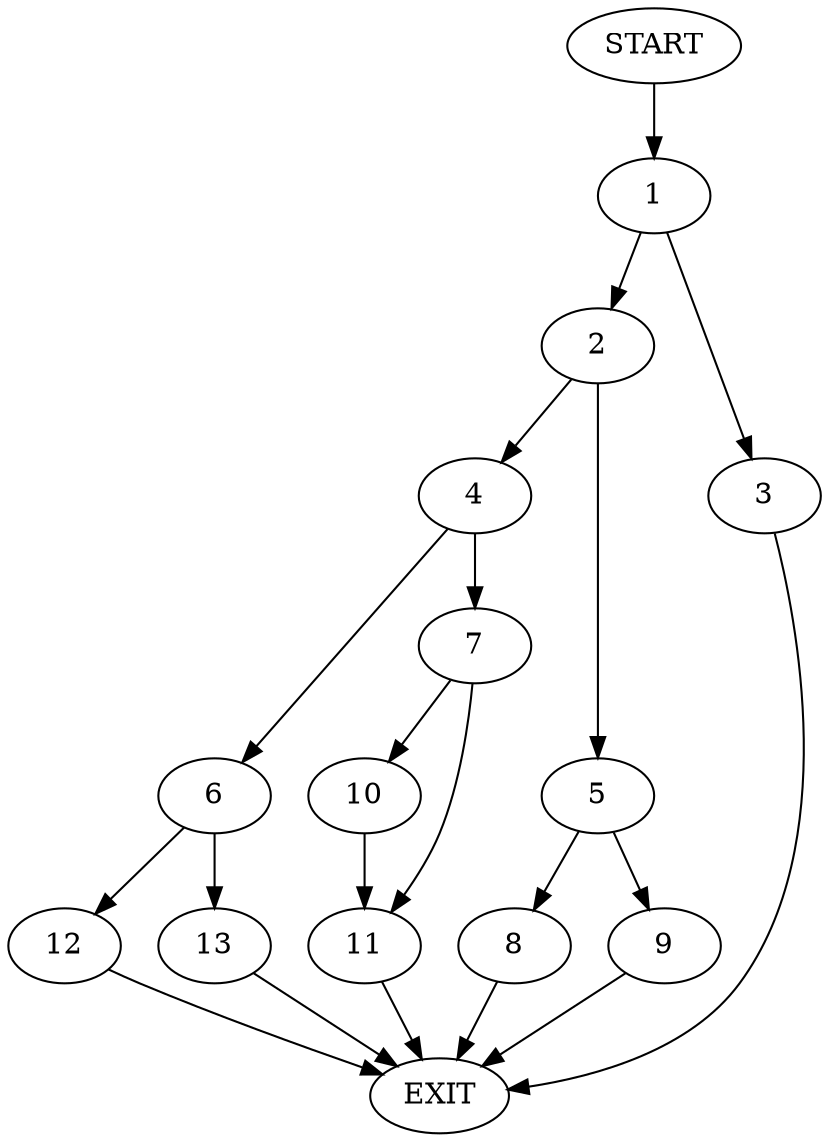 digraph {
0 [label="START"]
14 [label="EXIT"]
0 -> 1
1 -> 2
1 -> 3
2 -> 4
2 -> 5
3 -> 14
4 -> 6
4 -> 7
5 -> 8
5 -> 9
9 -> 14
8 -> 14
7 -> 10
7 -> 11
6 -> 12
6 -> 13
13 -> 14
12 -> 14
10 -> 11
11 -> 14
}
